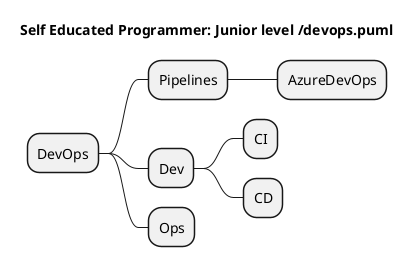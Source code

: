 @startmindmap
title Self Educated Programmer: Junior level /devops.puml

* DevOps
** Pipelines
*** AzureDevOps
** Dev
*** CI
*** CD
** Ops


@endmindmap
